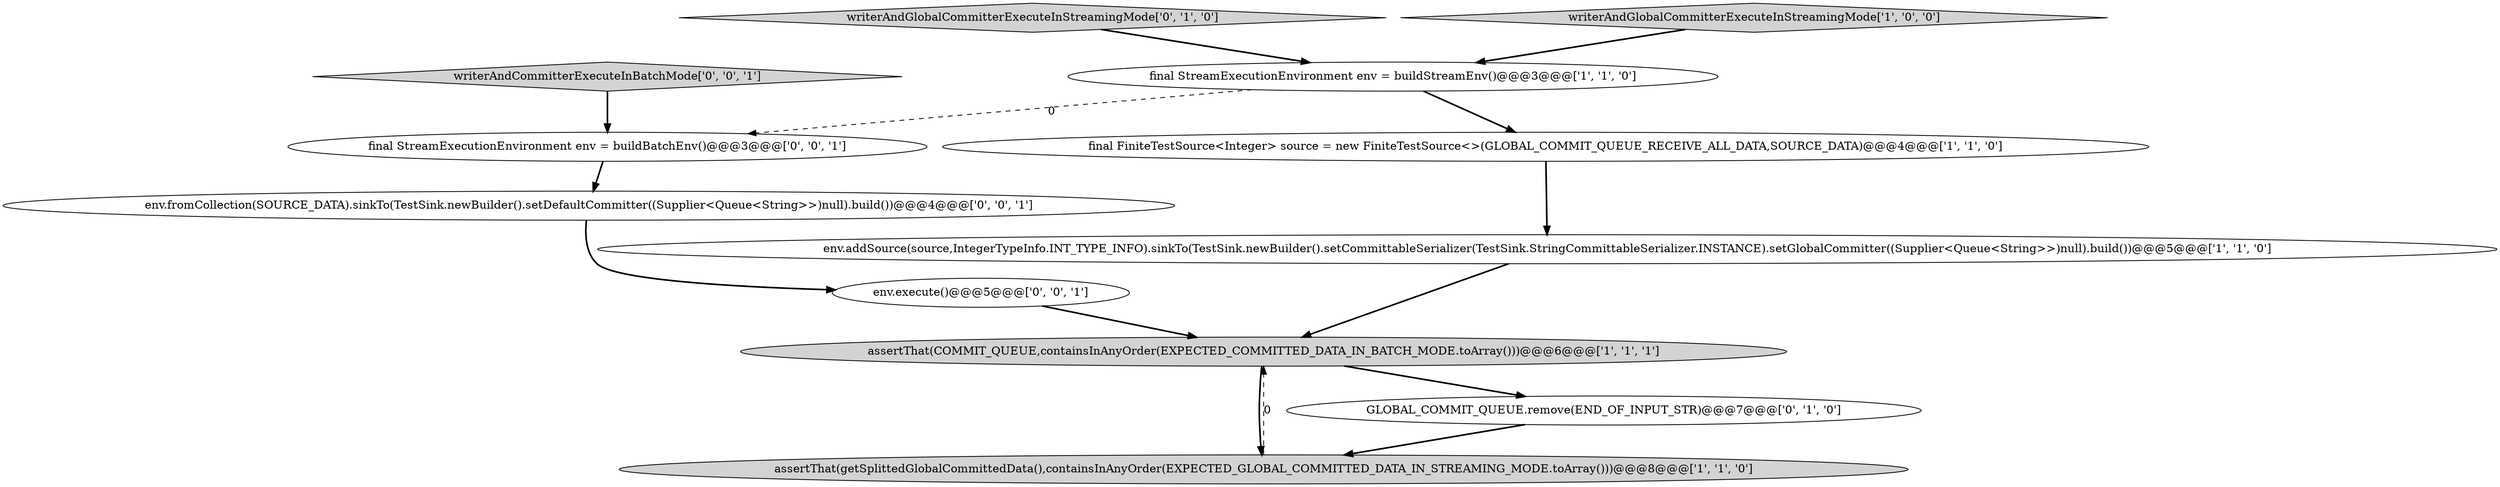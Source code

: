 digraph {
0 [style = filled, label = "final StreamExecutionEnvironment env = buildStreamEnv()@@@3@@@['1', '1', '0']", fillcolor = white, shape = ellipse image = "AAA0AAABBB1BBB"];
8 [style = filled, label = "env.fromCollection(SOURCE_DATA).sinkTo(TestSink.newBuilder().setDefaultCommitter((Supplier<Queue<String>>)null).build())@@@4@@@['0', '0', '1']", fillcolor = white, shape = ellipse image = "AAA0AAABBB3BBB"];
7 [style = filled, label = "GLOBAL_COMMIT_QUEUE.remove(END_OF_INPUT_STR)@@@7@@@['0', '1', '0']", fillcolor = white, shape = ellipse image = "AAA1AAABBB2BBB"];
11 [style = filled, label = "env.execute()@@@5@@@['0', '0', '1']", fillcolor = white, shape = ellipse image = "AAA0AAABBB3BBB"];
10 [style = filled, label = "final StreamExecutionEnvironment env = buildBatchEnv()@@@3@@@['0', '0', '1']", fillcolor = white, shape = ellipse image = "AAA0AAABBB3BBB"];
6 [style = filled, label = "writerAndGlobalCommitterExecuteInStreamingMode['0', '1', '0']", fillcolor = lightgray, shape = diamond image = "AAA0AAABBB2BBB"];
5 [style = filled, label = "assertThat(getSplittedGlobalCommittedData(),containsInAnyOrder(EXPECTED_GLOBAL_COMMITTED_DATA_IN_STREAMING_MODE.toArray()))@@@8@@@['1', '1', '0']", fillcolor = lightgray, shape = ellipse image = "AAA0AAABBB1BBB"];
4 [style = filled, label = "writerAndGlobalCommitterExecuteInStreamingMode['1', '0', '0']", fillcolor = lightgray, shape = diamond image = "AAA0AAABBB1BBB"];
2 [style = filled, label = "assertThat(COMMIT_QUEUE,containsInAnyOrder(EXPECTED_COMMITTED_DATA_IN_BATCH_MODE.toArray()))@@@6@@@['1', '1', '1']", fillcolor = lightgray, shape = ellipse image = "AAA0AAABBB1BBB"];
9 [style = filled, label = "writerAndCommitterExecuteInBatchMode['0', '0', '1']", fillcolor = lightgray, shape = diamond image = "AAA0AAABBB3BBB"];
1 [style = filled, label = "final FiniteTestSource<Integer> source = new FiniteTestSource<>(GLOBAL_COMMIT_QUEUE_RECEIVE_ALL_DATA,SOURCE_DATA)@@@4@@@['1', '1', '0']", fillcolor = white, shape = ellipse image = "AAA0AAABBB1BBB"];
3 [style = filled, label = "env.addSource(source,IntegerTypeInfo.INT_TYPE_INFO).sinkTo(TestSink.newBuilder().setCommittableSerializer(TestSink.StringCommittableSerializer.INSTANCE).setGlobalCommitter((Supplier<Queue<String>>)null).build())@@@5@@@['1', '1', '0']", fillcolor = white, shape = ellipse image = "AAA0AAABBB1BBB"];
7->5 [style = bold, label=""];
0->1 [style = bold, label=""];
6->0 [style = bold, label=""];
8->11 [style = bold, label=""];
11->2 [style = bold, label=""];
9->10 [style = bold, label=""];
10->8 [style = bold, label=""];
1->3 [style = bold, label=""];
0->10 [style = dashed, label="0"];
5->2 [style = dashed, label="0"];
3->2 [style = bold, label=""];
2->7 [style = bold, label=""];
4->0 [style = bold, label=""];
2->5 [style = bold, label=""];
}
